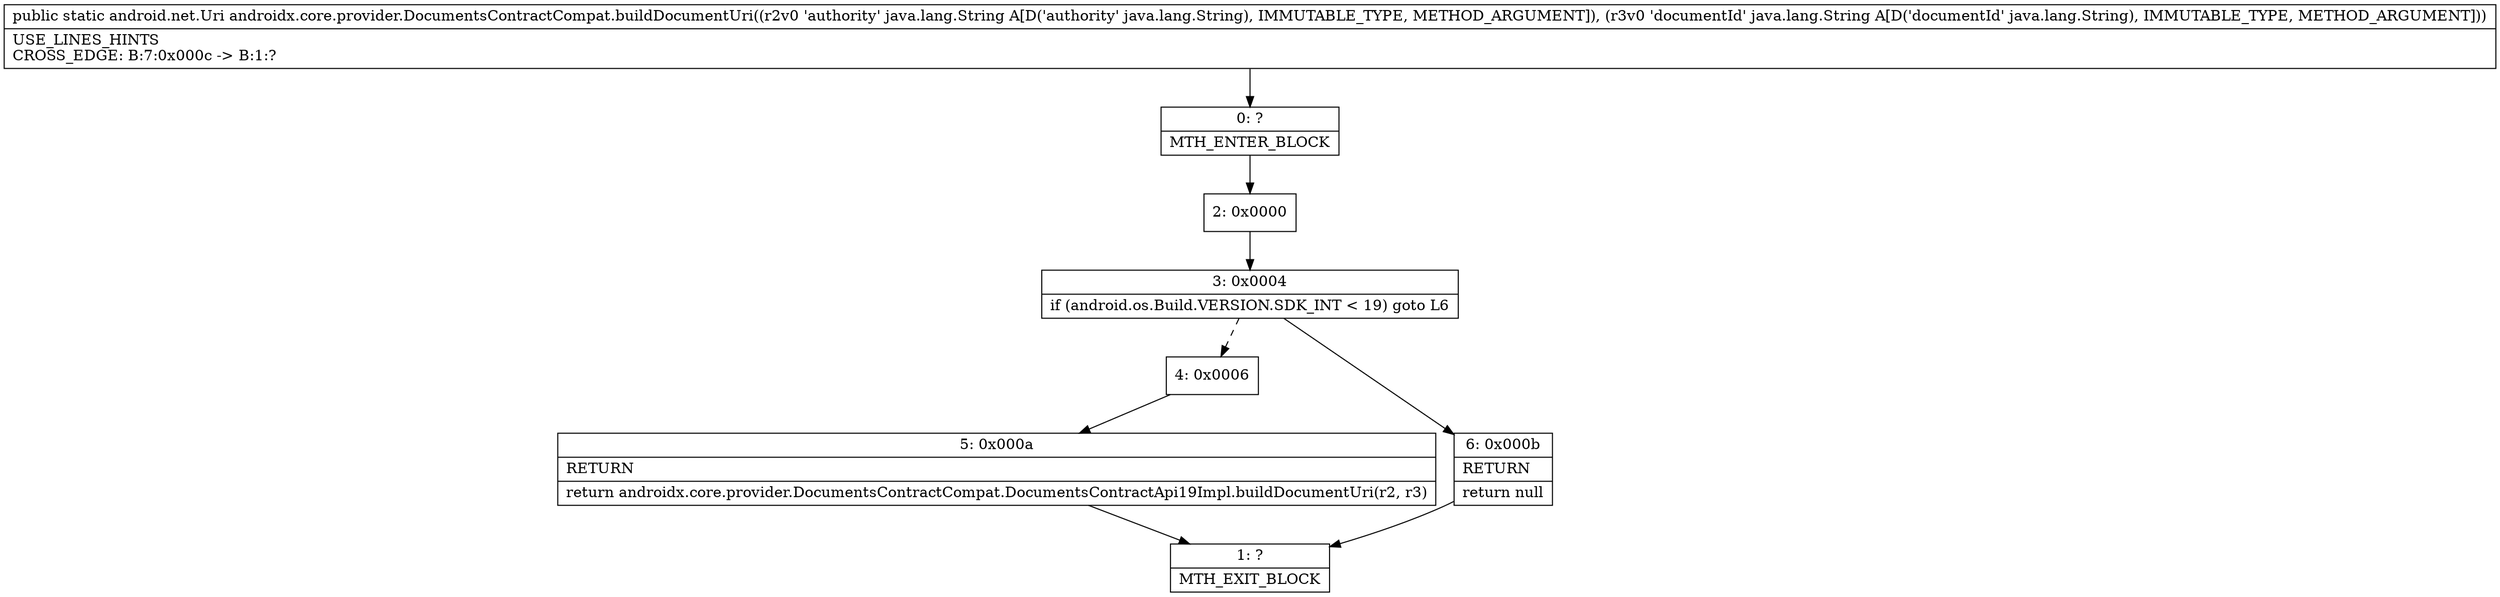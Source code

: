 digraph "CFG forandroidx.core.provider.DocumentsContractCompat.buildDocumentUri(Ljava\/lang\/String;Ljava\/lang\/String;)Landroid\/net\/Uri;" {
Node_0 [shape=record,label="{0\:\ ?|MTH_ENTER_BLOCK\l}"];
Node_2 [shape=record,label="{2\:\ 0x0000}"];
Node_3 [shape=record,label="{3\:\ 0x0004|if (android.os.Build.VERSION.SDK_INT \< 19) goto L6\l}"];
Node_4 [shape=record,label="{4\:\ 0x0006}"];
Node_5 [shape=record,label="{5\:\ 0x000a|RETURN\l|return androidx.core.provider.DocumentsContractCompat.DocumentsContractApi19Impl.buildDocumentUri(r2, r3)\l}"];
Node_1 [shape=record,label="{1\:\ ?|MTH_EXIT_BLOCK\l}"];
Node_6 [shape=record,label="{6\:\ 0x000b|RETURN\l|return null\l}"];
MethodNode[shape=record,label="{public static android.net.Uri androidx.core.provider.DocumentsContractCompat.buildDocumentUri((r2v0 'authority' java.lang.String A[D('authority' java.lang.String), IMMUTABLE_TYPE, METHOD_ARGUMENT]), (r3v0 'documentId' java.lang.String A[D('documentId' java.lang.String), IMMUTABLE_TYPE, METHOD_ARGUMENT]))  | USE_LINES_HINTS\lCROSS_EDGE: B:7:0x000c \-\> B:1:?\l}"];
MethodNode -> Node_0;Node_0 -> Node_2;
Node_2 -> Node_3;
Node_3 -> Node_4[style=dashed];
Node_3 -> Node_6;
Node_4 -> Node_5;
Node_5 -> Node_1;
Node_6 -> Node_1;
}

